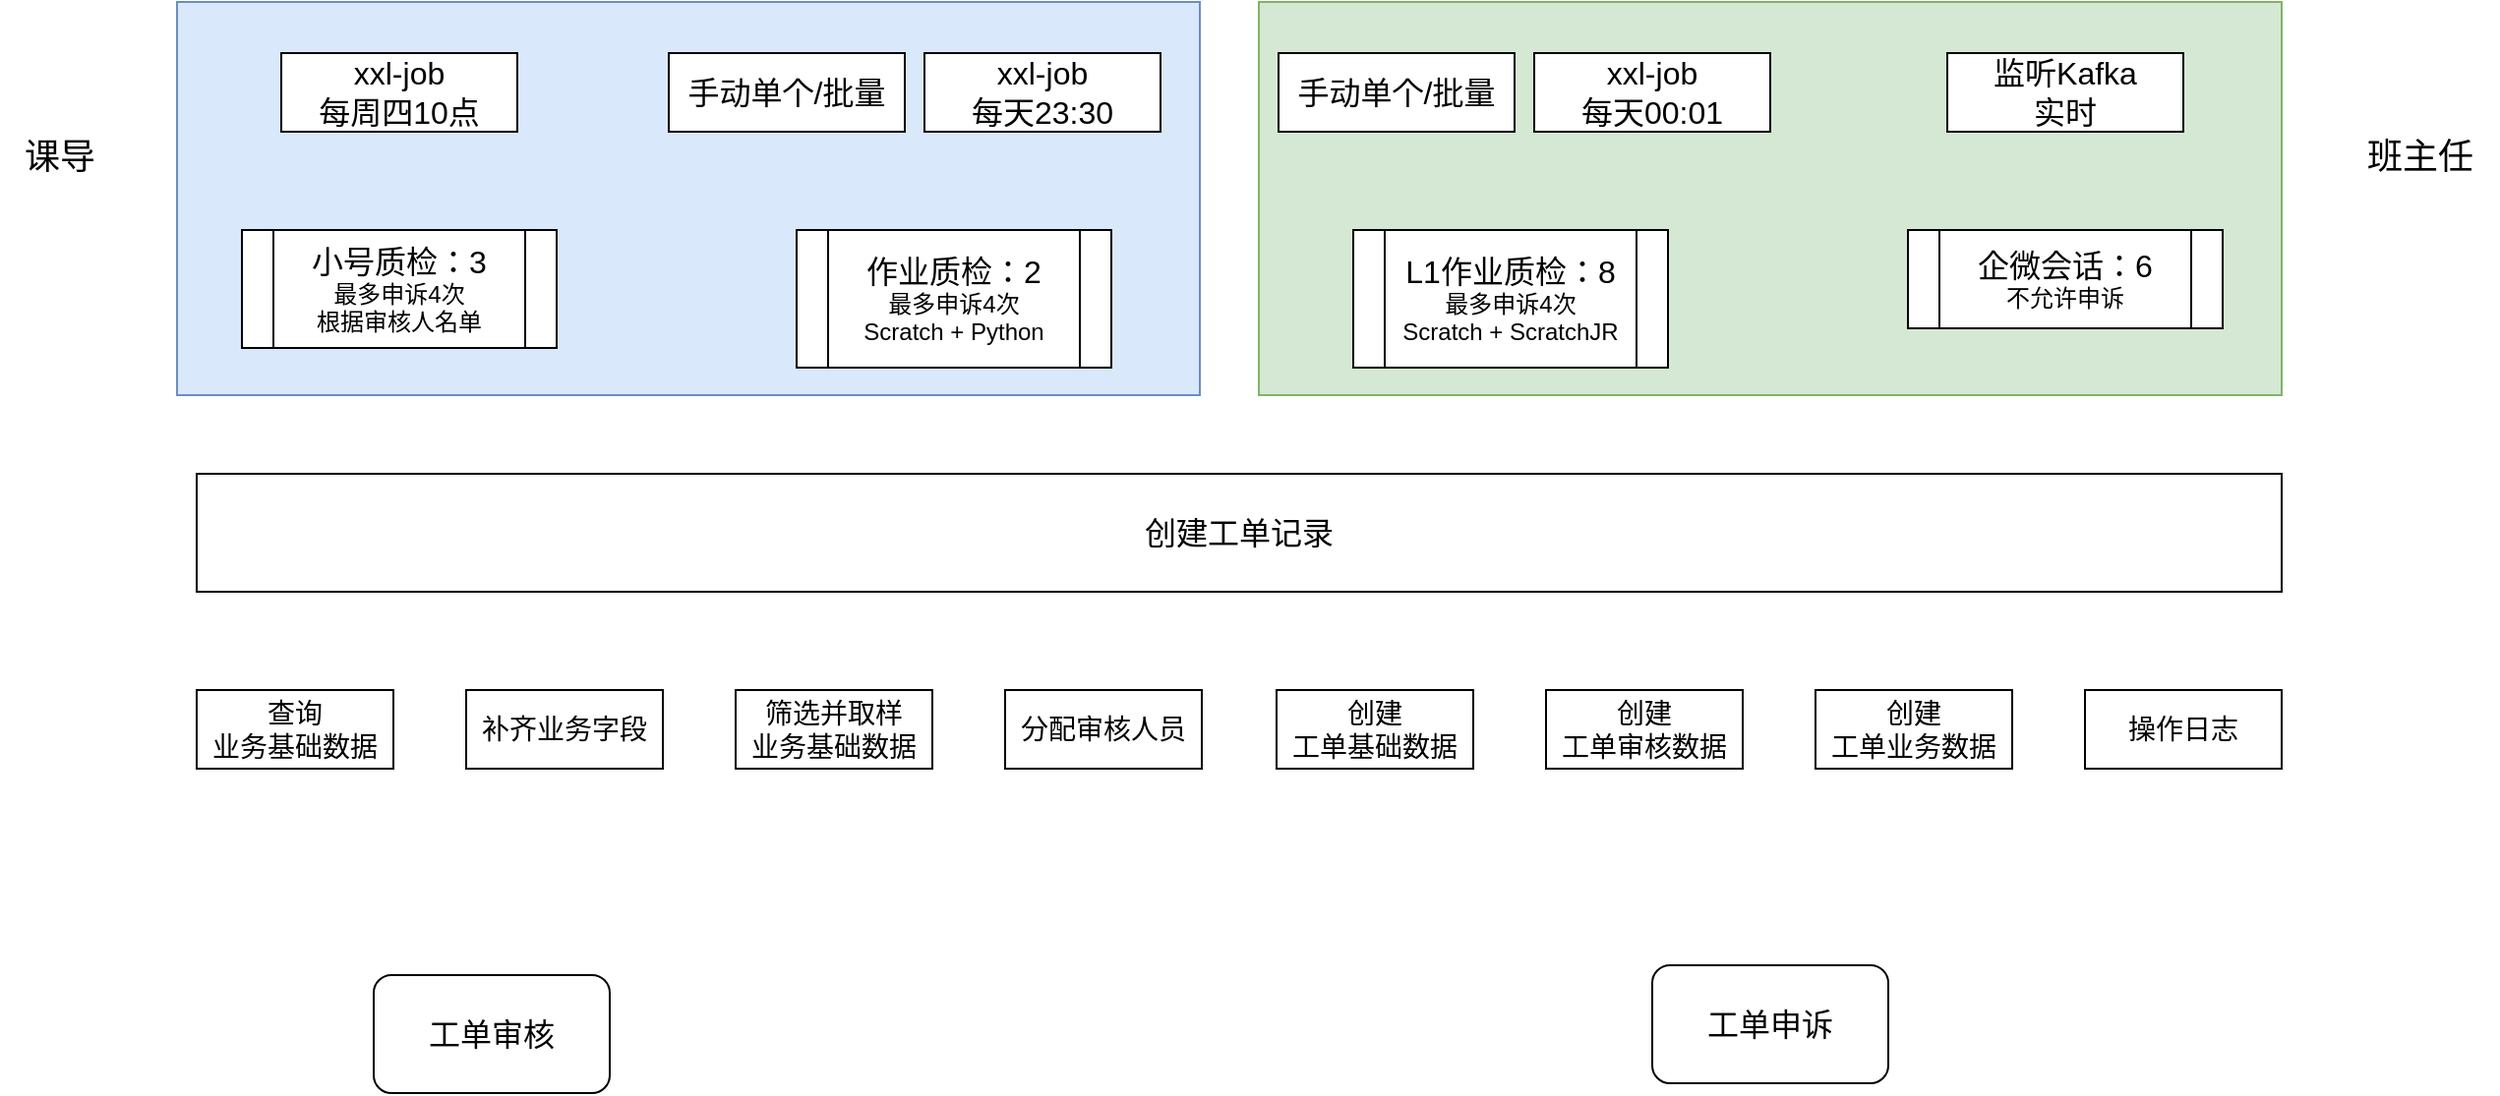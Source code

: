 <mxfile version="21.6.8" type="github">
  <diagram name="第 1 页" id="dMJNWCL1bGJtL2uopitH">
    <mxGraphModel dx="2261" dy="758" grid="1" gridSize="10" guides="1" tooltips="1" connect="1" arrows="1" fold="1" page="1" pageScale="1" pageWidth="827" pageHeight="1169" math="0" shadow="0">
      <root>
        <mxCell id="0" />
        <mxCell id="1" parent="0" />
        <mxCell id="zbNSWQ39G8rCh_Bigl1x-12" value="" style="rounded=0;whiteSpace=wrap;html=1;fillColor=#d5e8d4;strokeColor=#82b366;" vertex="1" parent="1">
          <mxGeometry x="580" y="30" width="520" height="200" as="geometry" />
        </mxCell>
        <mxCell id="zbNSWQ39G8rCh_Bigl1x-11" value="" style="rounded=0;whiteSpace=wrap;html=1;fillColor=#dae8fc;strokeColor=#6c8ebf;" vertex="1" parent="1">
          <mxGeometry x="30" y="30" width="520" height="200" as="geometry" />
        </mxCell>
        <mxCell id="zbNSWQ39G8rCh_Bigl1x-1" value="&lt;font style=&quot;&quot;&gt;&lt;span style=&quot;font-size: 16px;&quot;&gt;小号质检：3&lt;/span&gt;&lt;br&gt;&lt;font style=&quot;font-size: 12px;&quot;&gt;最多申诉4次&lt;br&gt;&lt;/font&gt;根据审核人名单&lt;br&gt;&lt;/font&gt;" style="shape=process;whiteSpace=wrap;html=1;backgroundOutline=1;" vertex="1" parent="1">
          <mxGeometry x="63" y="146" width="160" height="60" as="geometry" />
        </mxCell>
        <mxCell id="zbNSWQ39G8rCh_Bigl1x-2" value="&lt;font style=&quot;&quot;&gt;&lt;span style=&quot;font-size: 16px;&quot;&gt;作业质检：2&lt;/span&gt;&lt;br&gt;&lt;font style=&quot;font-size: 12px;&quot;&gt;最多申诉4次&lt;br&gt;&lt;/font&gt;Scratch + Python&lt;br&gt;&lt;/font&gt;" style="shape=process;whiteSpace=wrap;html=1;backgroundOutline=1;" vertex="1" parent="1">
          <mxGeometry x="345" y="146" width="160" height="70" as="geometry" />
        </mxCell>
        <mxCell id="zbNSWQ39G8rCh_Bigl1x-4" value="&lt;font style=&quot;&quot;&gt;&lt;span style=&quot;font-size: 16px;&quot;&gt;L1作业质检：8&lt;/span&gt;&lt;br&gt;&lt;font style=&quot;font-size: 12px;&quot;&gt;最多申诉4次&lt;br&gt;&lt;/font&gt;Scratch + ScratchJR&lt;br&gt;&lt;/font&gt;" style="shape=process;whiteSpace=wrap;html=1;backgroundOutline=1;" vertex="1" parent="1">
          <mxGeometry x="628" y="146" width="160" height="70" as="geometry" />
        </mxCell>
        <mxCell id="zbNSWQ39G8rCh_Bigl1x-6" value="&lt;span style=&quot;font-size: 16px;&quot;&gt;xxl-job&lt;br&gt;每周四10点&lt;/span&gt;" style="rounded=0;whiteSpace=wrap;html=1;" vertex="1" parent="1">
          <mxGeometry x="83" y="56" width="120" height="40" as="geometry" />
        </mxCell>
        <mxCell id="zbNSWQ39G8rCh_Bigl1x-7" value="&lt;span style=&quot;font-size: 16px;&quot;&gt;xxl-job&lt;br&gt;每&lt;/span&gt;&lt;font style=&quot;font-size: 16px;&quot;&gt;天23:30&lt;/font&gt;" style="rounded=0;whiteSpace=wrap;html=1;" vertex="1" parent="1">
          <mxGeometry x="410" y="56" width="120" height="40" as="geometry" />
        </mxCell>
        <mxCell id="zbNSWQ39G8rCh_Bigl1x-8" value="&lt;span style=&quot;font-size: 16px;&quot;&gt;xxl-job&lt;br&gt;每&lt;/span&gt;&lt;font style=&quot;font-size: 16px;&quot;&gt;天00:01&lt;/font&gt;" style="rounded=0;whiteSpace=wrap;html=1;" vertex="1" parent="1">
          <mxGeometry x="720" y="56" width="120" height="40" as="geometry" />
        </mxCell>
        <mxCell id="zbNSWQ39G8rCh_Bigl1x-9" value="&lt;span style=&quot;font-size: 16px;&quot;&gt;企微会话：6&lt;/span&gt;&lt;br&gt;不允许申诉" style="shape=process;whiteSpace=wrap;html=1;backgroundOutline=1;" vertex="1" parent="1">
          <mxGeometry x="910" y="146" width="160" height="50" as="geometry" />
        </mxCell>
        <mxCell id="zbNSWQ39G8rCh_Bigl1x-10" value="&lt;span style=&quot;font-size: 16px;&quot;&gt;监听Kafka&lt;br&gt;实时&lt;br&gt;&lt;/span&gt;" style="rounded=0;whiteSpace=wrap;html=1;" vertex="1" parent="1">
          <mxGeometry x="930" y="56" width="120" height="40" as="geometry" />
        </mxCell>
        <mxCell id="zbNSWQ39G8rCh_Bigl1x-13" value="&lt;font style=&quot;font-size: 18px;&quot;&gt;课导&lt;/font&gt;" style="text;html=1;align=center;verticalAlign=middle;resizable=0;points=[];autosize=1;strokeColor=none;fillColor=none;" vertex="1" parent="1">
          <mxGeometry x="-60" y="89" width="60" height="40" as="geometry" />
        </mxCell>
        <mxCell id="zbNSWQ39G8rCh_Bigl1x-14" value="&lt;font style=&quot;font-size: 18px;&quot;&gt;班主任&lt;/font&gt;" style="text;html=1;align=center;verticalAlign=middle;resizable=0;points=[];autosize=1;strokeColor=none;fillColor=none;" vertex="1" parent="1">
          <mxGeometry x="1130" y="89" width="80" height="40" as="geometry" />
        </mxCell>
        <mxCell id="zbNSWQ39G8rCh_Bigl1x-15" value="&lt;span style=&quot;font-size: 16px;&quot;&gt;创建工单记录&lt;/span&gt;" style="rounded=0;whiteSpace=wrap;html=1;" vertex="1" parent="1">
          <mxGeometry x="40" y="270" width="1060" height="60" as="geometry" />
        </mxCell>
        <mxCell id="zbNSWQ39G8rCh_Bigl1x-16" value="&lt;font style=&quot;font-size: 16px;&quot;&gt;手动单个/批量&lt;/font&gt;" style="rounded=0;whiteSpace=wrap;html=1;" vertex="1" parent="1">
          <mxGeometry x="280" y="56" width="120" height="40" as="geometry" />
        </mxCell>
        <mxCell id="zbNSWQ39G8rCh_Bigl1x-17" value="&lt;span style=&quot;font-size: 16px;&quot;&gt;手动单个/批量&lt;/span&gt;" style="rounded=0;whiteSpace=wrap;html=1;" vertex="1" parent="1">
          <mxGeometry x="590" y="56" width="120" height="40" as="geometry" />
        </mxCell>
        <mxCell id="zbNSWQ39G8rCh_Bigl1x-18" value="&lt;font style=&quot;font-size: 14px;&quot;&gt;查询&lt;br&gt;业务基础数据&lt;/font&gt;" style="rounded=0;whiteSpace=wrap;html=1;" vertex="1" parent="1">
          <mxGeometry x="40" y="380" width="100" height="40" as="geometry" />
        </mxCell>
        <mxCell id="zbNSWQ39G8rCh_Bigl1x-19" value="&lt;font style=&quot;font-size: 14px;&quot;&gt;补齐业务字段&lt;/font&gt;" style="rounded=0;whiteSpace=wrap;html=1;" vertex="1" parent="1">
          <mxGeometry x="177" y="380" width="100" height="40" as="geometry" />
        </mxCell>
        <mxCell id="zbNSWQ39G8rCh_Bigl1x-20" value="&lt;font style=&quot;font-size: 14px;&quot;&gt;筛选并取样&lt;br&gt;业务基础数据&lt;/font&gt;" style="rounded=0;whiteSpace=wrap;html=1;" vertex="1" parent="1">
          <mxGeometry x="314" y="380" width="100" height="40" as="geometry" />
        </mxCell>
        <mxCell id="zbNSWQ39G8rCh_Bigl1x-21" value="&lt;span style=&quot;font-size: 14px;&quot;&gt;分配审核人员&lt;/span&gt;" style="rounded=0;whiteSpace=wrap;html=1;" vertex="1" parent="1">
          <mxGeometry x="451" y="380" width="100" height="40" as="geometry" />
        </mxCell>
        <mxCell id="zbNSWQ39G8rCh_Bigl1x-22" value="&lt;span style=&quot;font-size: 14px;&quot;&gt;创建&lt;br&gt;工单基础数据&lt;/span&gt;" style="rounded=0;whiteSpace=wrap;html=1;" vertex="1" parent="1">
          <mxGeometry x="589" y="380" width="100" height="40" as="geometry" />
        </mxCell>
        <mxCell id="zbNSWQ39G8rCh_Bigl1x-23" value="&lt;span style=&quot;font-size: 14px;&quot;&gt;创建&lt;br&gt;工单审核数据&lt;/span&gt;" style="rounded=0;whiteSpace=wrap;html=1;" vertex="1" parent="1">
          <mxGeometry x="726" y="380" width="100" height="40" as="geometry" />
        </mxCell>
        <mxCell id="zbNSWQ39G8rCh_Bigl1x-24" value="&lt;span style=&quot;font-size: 14px;&quot;&gt;创建&lt;br&gt;工单业务数据&lt;/span&gt;" style="rounded=0;whiteSpace=wrap;html=1;" vertex="1" parent="1">
          <mxGeometry x="863" y="380" width="100" height="40" as="geometry" />
        </mxCell>
        <mxCell id="zbNSWQ39G8rCh_Bigl1x-25" value="&lt;span style=&quot;font-size: 14px;&quot;&gt;操作日志&lt;/span&gt;" style="rounded=0;whiteSpace=wrap;html=1;" vertex="1" parent="1">
          <mxGeometry x="1000" y="380" width="100" height="40" as="geometry" />
        </mxCell>
        <mxCell id="zbNSWQ39G8rCh_Bigl1x-26" value="&lt;font style=&quot;font-size: 16px;&quot;&gt;工单审核&lt;/font&gt;" style="rounded=1;whiteSpace=wrap;html=1;" vertex="1" parent="1">
          <mxGeometry x="130" y="525" width="120" height="60" as="geometry" />
        </mxCell>
        <mxCell id="zbNSWQ39G8rCh_Bigl1x-27" value="&lt;font style=&quot;font-size: 16px;&quot;&gt;工单申诉&lt;/font&gt;" style="rounded=1;whiteSpace=wrap;html=1;" vertex="1" parent="1">
          <mxGeometry x="780" y="520" width="120" height="60" as="geometry" />
        </mxCell>
      </root>
    </mxGraphModel>
  </diagram>
</mxfile>
